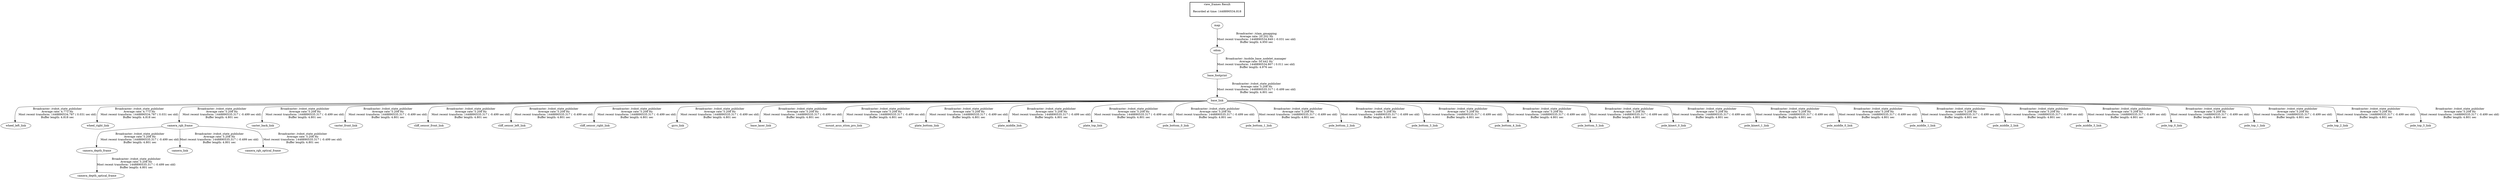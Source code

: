 digraph G {
"odom" -> "base_footprint"[label="Broadcaster: /mobile_base_nodelet_manager\nAverage rate: 50.442 Hz\nMost recent transform: 1448890534.807 ( 0.011 sec old)\nBuffer length: 4.976 sec\n"];
"map" -> "odom"[label="Broadcaster: /slam_gmapping\nAverage rate: 20.202 Hz\nMost recent transform: 1448890534.849 ( -0.031 sec old)\nBuffer length: 4.950 sec\n"];
"base_link" -> "wheel_left_link"[label="Broadcaster: /robot_state_publisher\nAverage rate: 4.773 Hz\nMost recent transform: 1448890534.787 ( 0.031 sec old)\nBuffer length: 4.818 sec\n"];
"base_footprint" -> "base_link"[label="Broadcaster: /robot_state_publisher\nAverage rate: 5.208 Hz\nMost recent transform: 1448890535.317 ( -0.499 sec old)\nBuffer length: 4.801 sec\n"];
"base_link" -> "wheel_right_link"[label="Broadcaster: /robot_state_publisher\nAverage rate: 4.773 Hz\nMost recent transform: 1448890534.787 ( 0.031 sec old)\nBuffer length: 4.818 sec\n"];
"camera_rgb_frame" -> "camera_depth_frame"[label="Broadcaster: /robot_state_publisher\nAverage rate: 5.208 Hz\nMost recent transform: 1448890535.317 ( -0.499 sec old)\nBuffer length: 4.801 sec\n"];
"base_link" -> "camera_rgb_frame"[label="Broadcaster: /robot_state_publisher\nAverage rate: 5.208 Hz\nMost recent transform: 1448890535.317 ( -0.499 sec old)\nBuffer length: 4.801 sec\n"];
"camera_depth_frame" -> "camera_depth_optical_frame"[label="Broadcaster: /robot_state_publisher\nAverage rate: 5.208 Hz\nMost recent transform: 1448890535.317 ( -0.499 sec old)\nBuffer length: 4.801 sec\n"];
"camera_rgb_frame" -> "camera_link"[label="Broadcaster: /robot_state_publisher\nAverage rate: 5.208 Hz\nMost recent transform: 1448890535.317 ( -0.499 sec old)\nBuffer length: 4.801 sec\n"];
"camera_rgb_frame" -> "camera_rgb_optical_frame"[label="Broadcaster: /robot_state_publisher\nAverage rate: 5.208 Hz\nMost recent transform: 1448890535.317 ( -0.499 sec old)\nBuffer length: 4.801 sec\n"];
"base_link" -> "caster_back_link"[label="Broadcaster: /robot_state_publisher\nAverage rate: 5.208 Hz\nMost recent transform: 1448890535.317 ( -0.499 sec old)\nBuffer length: 4.801 sec\n"];
"base_link" -> "caster_front_link"[label="Broadcaster: /robot_state_publisher\nAverage rate: 5.208 Hz\nMost recent transform: 1448890535.317 ( -0.499 sec old)\nBuffer length: 4.801 sec\n"];
"base_link" -> "cliff_sensor_front_link"[label="Broadcaster: /robot_state_publisher\nAverage rate: 5.208 Hz\nMost recent transform: 1448890535.317 ( -0.499 sec old)\nBuffer length: 4.801 sec\n"];
"base_link" -> "cliff_sensor_left_link"[label="Broadcaster: /robot_state_publisher\nAverage rate: 5.208 Hz\nMost recent transform: 1448890535.317 ( -0.499 sec old)\nBuffer length: 4.801 sec\n"];
"base_link" -> "cliff_sensor_right_link"[label="Broadcaster: /robot_state_publisher\nAverage rate: 5.208 Hz\nMost recent transform: 1448890535.317 ( -0.499 sec old)\nBuffer length: 4.801 sec\n"];
"base_link" -> "gyro_link"[label="Broadcaster: /robot_state_publisher\nAverage rate: 5.208 Hz\nMost recent transform: 1448890535.317 ( -0.499 sec old)\nBuffer length: 4.801 sec\n"];
"base_link" -> "base_laser_link"[label="Broadcaster: /robot_state_publisher\nAverage rate: 5.208 Hz\nMost recent transform: 1448890535.317 ( -0.499 sec old)\nBuffer length: 4.801 sec\n"];
"base_link" -> "mount_asus_xtion_pro_link"[label="Broadcaster: /robot_state_publisher\nAverage rate: 5.208 Hz\nMost recent transform: 1448890535.317 ( -0.499 sec old)\nBuffer length: 4.801 sec\n"];
"base_link" -> "plate_bottom_link"[label="Broadcaster: /robot_state_publisher\nAverage rate: 5.208 Hz\nMost recent transform: 1448890535.317 ( -0.499 sec old)\nBuffer length: 4.801 sec\n"];
"base_link" -> "plate_middle_link"[label="Broadcaster: /robot_state_publisher\nAverage rate: 5.208 Hz\nMost recent transform: 1448890535.317 ( -0.499 sec old)\nBuffer length: 4.801 sec\n"];
"base_link" -> "plate_top_link"[label="Broadcaster: /robot_state_publisher\nAverage rate: 5.208 Hz\nMost recent transform: 1448890535.317 ( -0.499 sec old)\nBuffer length: 4.801 sec\n"];
"base_link" -> "pole_bottom_0_link"[label="Broadcaster: /robot_state_publisher\nAverage rate: 5.208 Hz\nMost recent transform: 1448890535.317 ( -0.499 sec old)\nBuffer length: 4.801 sec\n"];
"base_link" -> "pole_bottom_1_link"[label="Broadcaster: /robot_state_publisher\nAverage rate: 5.208 Hz\nMost recent transform: 1448890535.317 ( -0.499 sec old)\nBuffer length: 4.801 sec\n"];
"base_link" -> "pole_bottom_2_link"[label="Broadcaster: /robot_state_publisher\nAverage rate: 5.208 Hz\nMost recent transform: 1448890535.317 ( -0.499 sec old)\nBuffer length: 4.801 sec\n"];
"base_link" -> "pole_bottom_3_link"[label="Broadcaster: /robot_state_publisher\nAverage rate: 5.208 Hz\nMost recent transform: 1448890535.317 ( -0.499 sec old)\nBuffer length: 4.801 sec\n"];
"base_link" -> "pole_bottom_4_link"[label="Broadcaster: /robot_state_publisher\nAverage rate: 5.208 Hz\nMost recent transform: 1448890535.317 ( -0.499 sec old)\nBuffer length: 4.801 sec\n"];
"base_link" -> "pole_bottom_5_link"[label="Broadcaster: /robot_state_publisher\nAverage rate: 5.208 Hz\nMost recent transform: 1448890535.317 ( -0.499 sec old)\nBuffer length: 4.801 sec\n"];
"base_link" -> "pole_kinect_0_link"[label="Broadcaster: /robot_state_publisher\nAverage rate: 5.208 Hz\nMost recent transform: 1448890535.317 ( -0.499 sec old)\nBuffer length: 4.801 sec\n"];
"base_link" -> "pole_kinect_1_link"[label="Broadcaster: /robot_state_publisher\nAverage rate: 5.208 Hz\nMost recent transform: 1448890535.317 ( -0.499 sec old)\nBuffer length: 4.801 sec\n"];
"base_link" -> "pole_middle_0_link"[label="Broadcaster: /robot_state_publisher\nAverage rate: 5.208 Hz\nMost recent transform: 1448890535.317 ( -0.499 sec old)\nBuffer length: 4.801 sec\n"];
"base_link" -> "pole_middle_1_link"[label="Broadcaster: /robot_state_publisher\nAverage rate: 5.208 Hz\nMost recent transform: 1448890535.317 ( -0.499 sec old)\nBuffer length: 4.801 sec\n"];
"base_link" -> "pole_middle_2_link"[label="Broadcaster: /robot_state_publisher\nAverage rate: 5.208 Hz\nMost recent transform: 1448890535.317 ( -0.499 sec old)\nBuffer length: 4.801 sec\n"];
"base_link" -> "pole_middle_3_link"[label="Broadcaster: /robot_state_publisher\nAverage rate: 5.208 Hz\nMost recent transform: 1448890535.317 ( -0.499 sec old)\nBuffer length: 4.801 sec\n"];
"base_link" -> "pole_top_0_link"[label="Broadcaster: /robot_state_publisher\nAverage rate: 5.208 Hz\nMost recent transform: 1448890535.317 ( -0.499 sec old)\nBuffer length: 4.801 sec\n"];
"base_link" -> "pole_top_1_link"[label="Broadcaster: /robot_state_publisher\nAverage rate: 5.208 Hz\nMost recent transform: 1448890535.317 ( -0.499 sec old)\nBuffer length: 4.801 sec\n"];
"base_link" -> "pole_top_2_link"[label="Broadcaster: /robot_state_publisher\nAverage rate: 5.208 Hz\nMost recent transform: 1448890535.317 ( -0.499 sec old)\nBuffer length: 4.801 sec\n"];
"base_link" -> "pole_top_3_link"[label="Broadcaster: /robot_state_publisher\nAverage rate: 5.208 Hz\nMost recent transform: 1448890535.317 ( -0.499 sec old)\nBuffer length: 4.801 sec\n"];
edge [style=invis];
 subgraph cluster_legend { style=bold; color=black; label ="view_frames Result";
"Recorded at time: 1448890534.818"[ shape=plaintext ] ;
 }->"map";
}